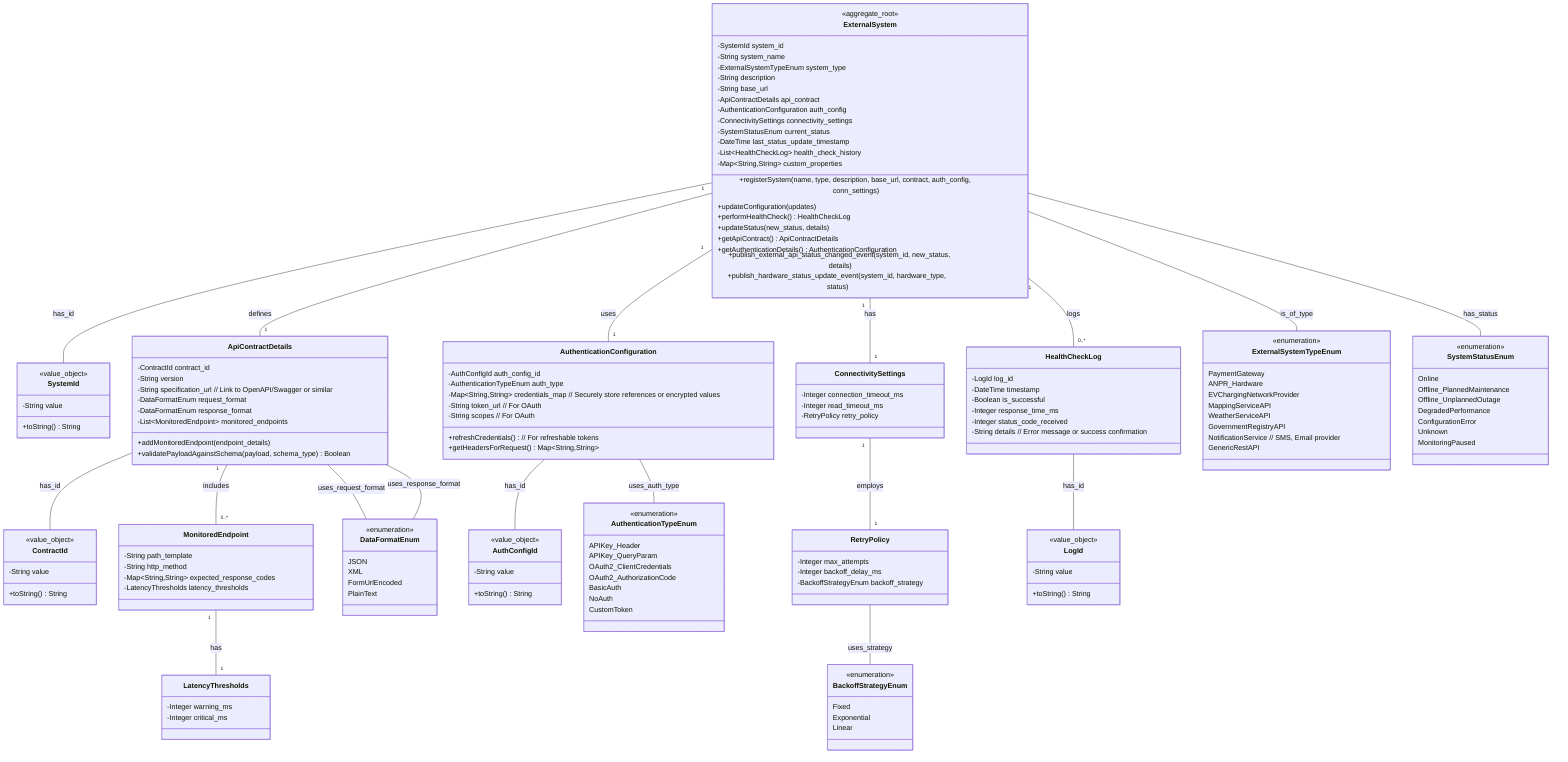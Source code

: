 classDiagram
    class ExternalSystem {
        <<aggregate_root>>
        -SystemId system_id
        -String system_name
        -ExternalSystemTypeEnum system_type
        -String description
        -String base_url
        -ApiContractDetails api_contract
        -AuthenticationConfiguration auth_config
        -ConnectivitySettings connectivity_settings
        -SystemStatusEnum current_status
        -DateTime last_status_update_timestamp
        -List~HealthCheckLog~ health_check_history
        -Map~String,String~ custom_properties
        +registerSystem(name, type, description, base_url, contract, auth_config, conn_settings)
        +updateConfiguration(updates)
        +performHealthCheck() HealthCheckLog
        +updateStatus(new_status, details)
        +getApiContract() ApiContractDetails
        +getAuthenticationDetails() AuthenticationConfiguration
        +publish_external_api_status_changed_event(system_id, new_status, details)
        +publish_hardware_status_update_event(system_id, hardware_type, status)
    }

    class ApiContractDetails {
        -ContractId contract_id
        -String version
        -String specification_url // Link to OpenAPI/Swagger or similar
        -DataFormatEnum request_format
        -DataFormatEnum response_format
        -List~MonitoredEndpoint~ monitored_endpoints
        +addMonitoredEndpoint(endpoint_details)
        +validatePayloadAgainstSchema(payload, schema_type) Boolean
    }

    class MonitoredEndpoint {
        -String path_template
        -String http_method
        -Map~String,String~ expected_response_codes
        -LatencyThresholds latency_thresholds
    }

    class LatencyThresholds {
        -Integer warning_ms
        -Integer critical_ms
    }

    class AuthenticationConfiguration {
        -AuthConfigId auth_config_id
        -AuthenticationTypeEnum auth_type
        -Map~String,String~ credentials_map // Securely store references or encrypted values
        -String token_url // For OAuth
        -String scopes // For OAuth
        +refreshCredentials() // For refreshable tokens
        +getHeadersForRequest() Map~String,String~
    }

    class ConnectivitySettings {
        -Integer connection_timeout_ms
        -Integer read_timeout_ms
        -RetryPolicy retry_policy
    }

    class RetryPolicy {
        -Integer max_attempts
        -Integer backoff_delay_ms
        -BackoffStrategyEnum backoff_strategy
    }

    class HealthCheckLog {
        -LogId log_id
        -DateTime timestamp
        -Boolean is_successful
        -Integer response_time_ms
        -Integer status_code_received
        -String details // Error message or success confirmation
    }

    class ExternalSystemTypeEnum {
        <<enumeration>>
        PaymentGateway
        ANPR_Hardware
        EVChargingNetworkProvider
        MappingServiceAPI
        WeatherServiceAPI
        GovernmentRegistryAPI
        NotificationService // SMS, Email provider
        GenericRestAPI
    }

    class SystemStatusEnum {
        <<enumeration>>
        Online
        Offline_PlannedMaintenance
        Offline_UnplannedOutage
        DegradedPerformance
        ConfigurationError
        Unknown
        MonitoringPaused
    }

    class DataFormatEnum {
        <<enumeration>>
        JSON
        XML
        FormUrlEncoded
        PlainText
    }

    class AuthenticationTypeEnum {
        <<enumeration>>
        APIKey_Header
        APIKey_QueryParam
        OAuth2_ClientCredentials
        OAuth2_AuthorizationCode
        BasicAuth
        NoAuth
        CustomToken
    }

    class BackoffStrategyEnum {
        <<enumeration>>
        Fixed
        Exponential
        Linear
    }

    class SystemId {
        <<value_object>>
        -String value
        +toString() String
    }

    class ContractId {
        <<value_object>>
        -String value
        +toString() String
    }

    class AuthConfigId {
        <<value_object>>
        -String value
        +toString() String
    }

    class LogId {
        <<value_object>>
        -String value
        +toString() String
    }

    ExternalSystem -- SystemId : has_id
    ExternalSystem "1" -- "1" ApiContractDetails : defines
    ExternalSystem "1" -- "1" AuthenticationConfiguration : uses
    ExternalSystem "1" -- "1" ConnectivitySettings : has
    ExternalSystem "1" -- "0..*" HealthCheckLog : logs
    ApiContractDetails -- ContractId : has_id
    ApiContractDetails "1" -- "0..*" MonitoredEndpoint : includes
    MonitoredEndpoint "1" -- "1" LatencyThresholds : has
    ConnectivitySettings "1" -- "1" RetryPolicy : employs
    AuthenticationConfiguration -- AuthConfigId : has_id
    HealthCheckLog -- LogId : has_id

    ExternalSystem -- ExternalSystemTypeEnum : is_of_type
    ExternalSystem -- SystemStatusEnum : has_status
    ApiContractDetails -- DataFormatEnum : uses_request_format
    ApiContractDetails -- DataFormatEnum : uses_response_format
    AuthenticationConfiguration -- AuthenticationTypeEnum : uses_auth_type
    RetryPolicy -- BackoffStrategyEnum : uses_strategy